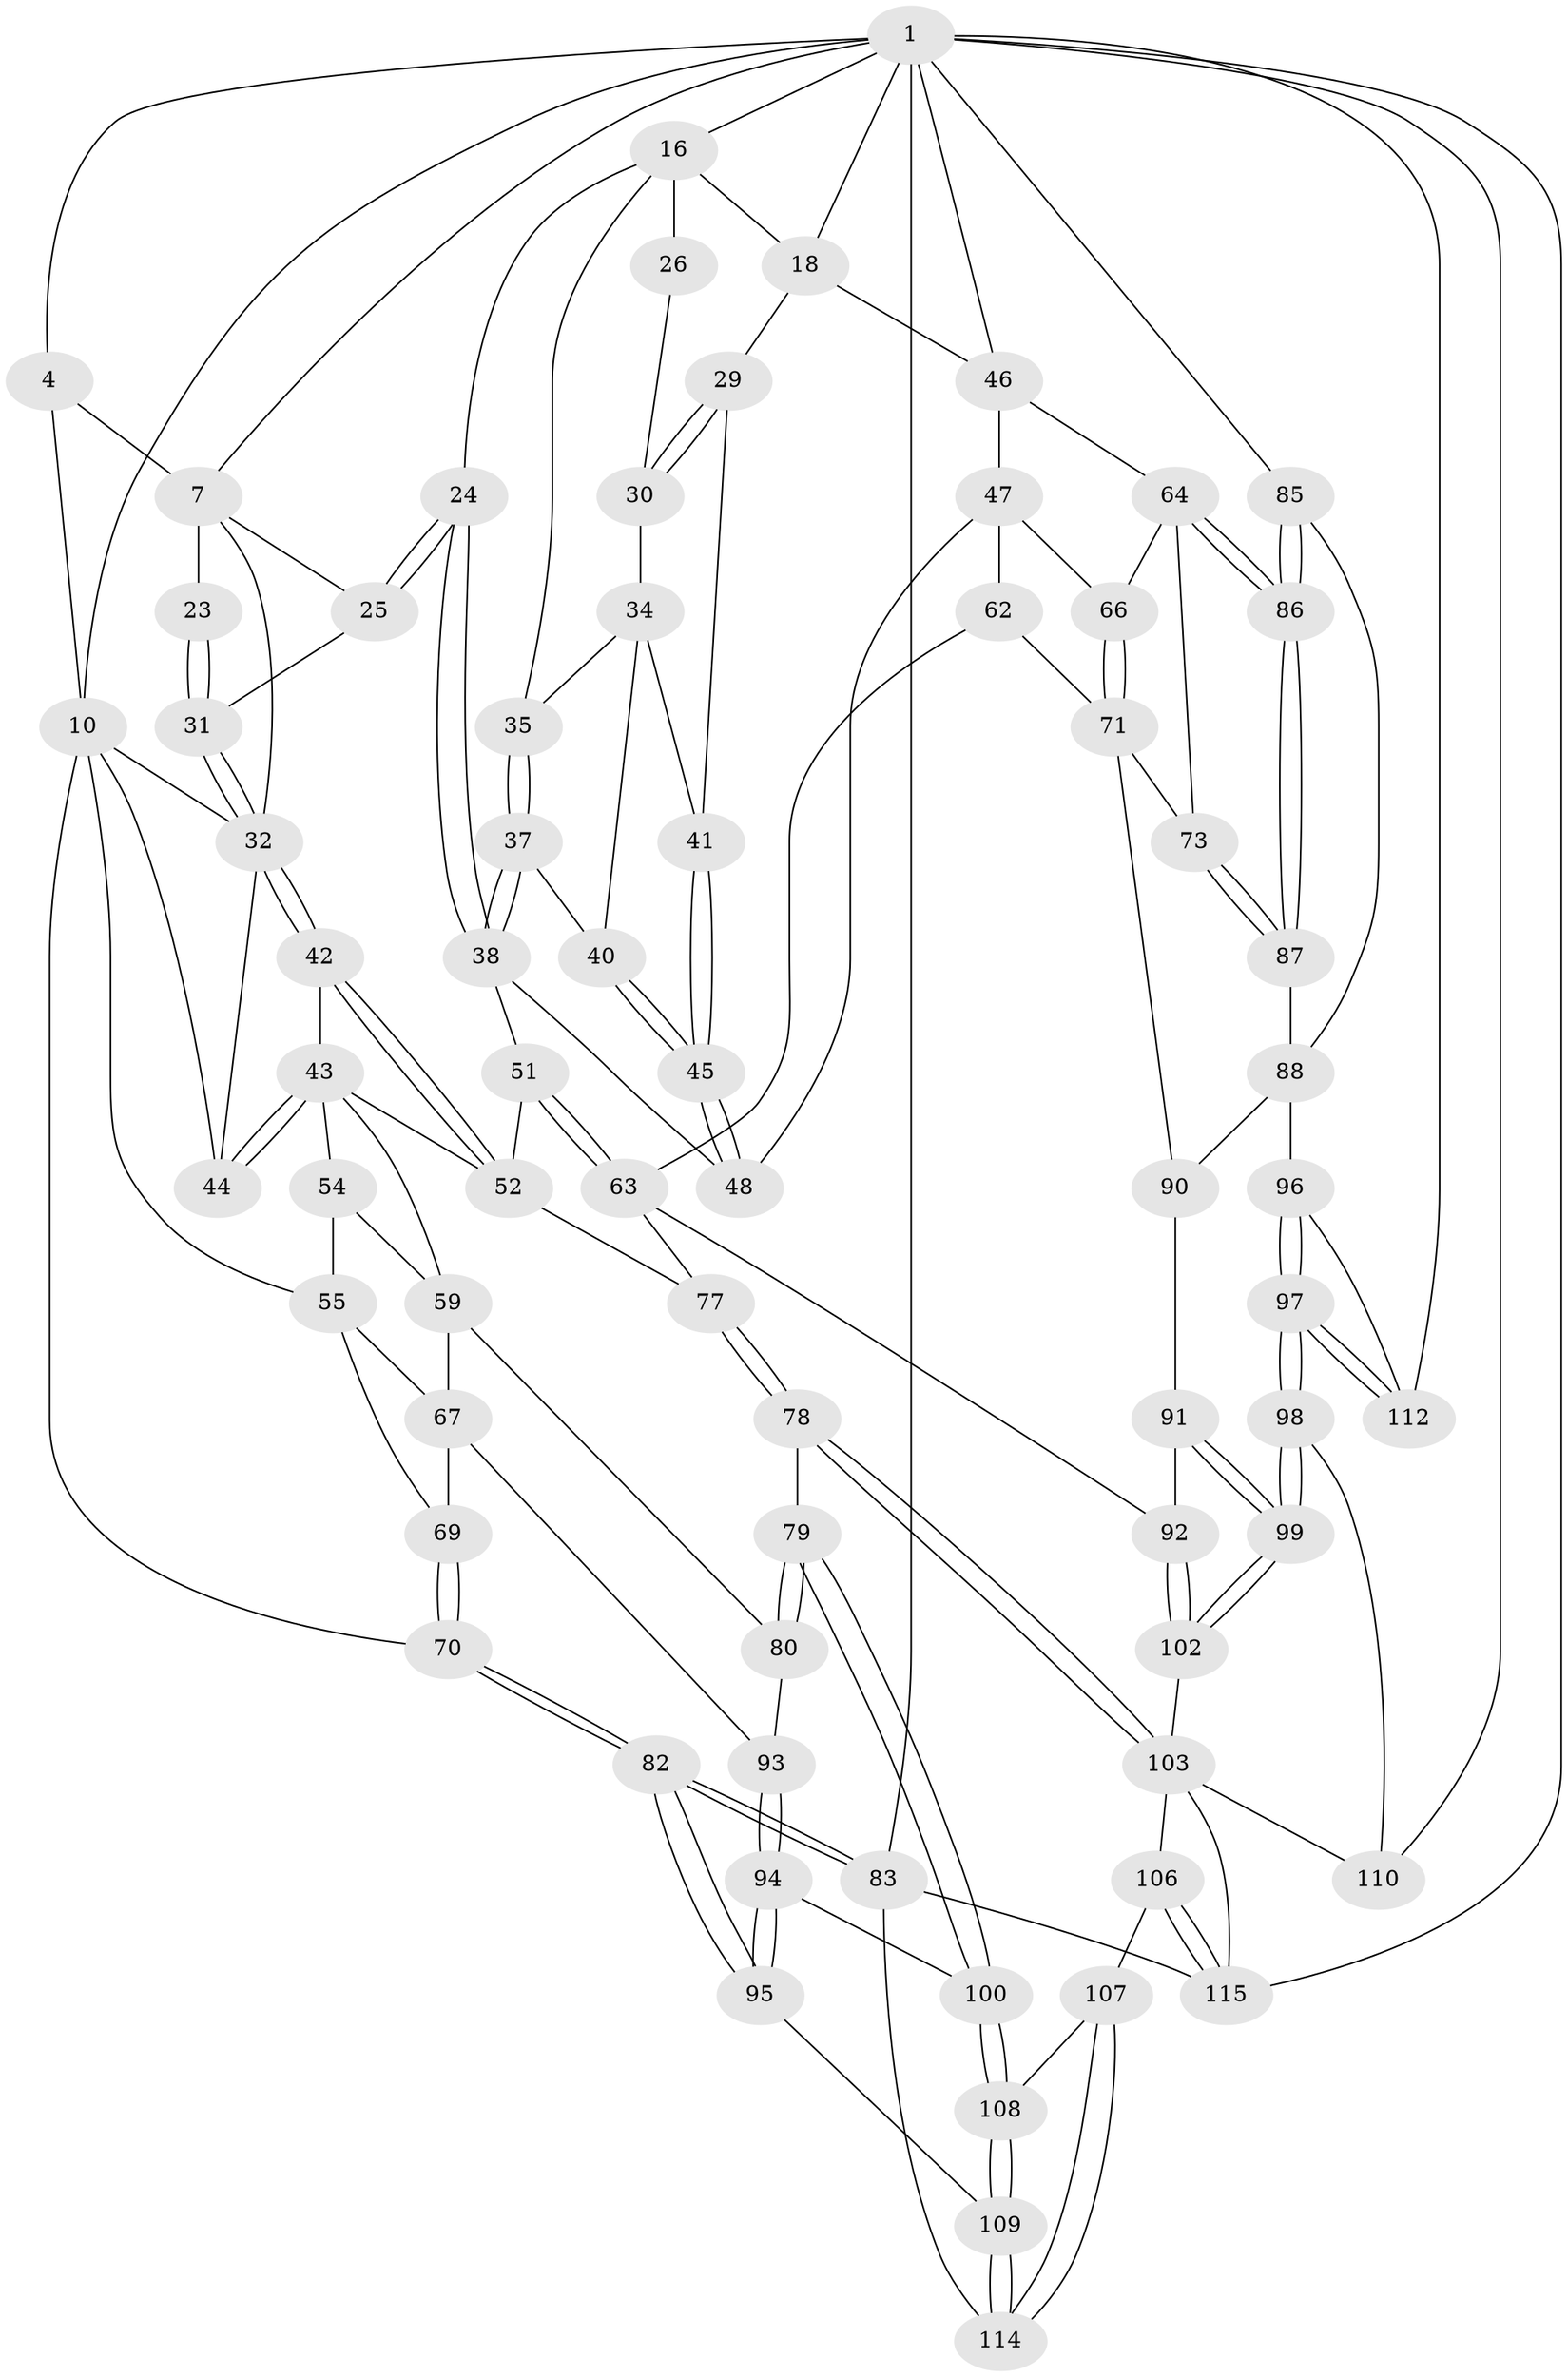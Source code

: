 // original degree distribution, {3: 0.016666666666666666, 6: 0.21666666666666667, 4: 0.23333333333333334, 5: 0.5333333333333333}
// Generated by graph-tools (version 1.1) at 2025/21/03/04/25 18:21:22]
// undirected, 72 vertices, 166 edges
graph export_dot {
graph [start="1"]
  node [color=gray90,style=filled];
  1 [pos="+0.6701433282672808+0",super="+5+2"];
  4 [pos="+0.398860892309679+0",super="+9"];
  7 [pos="+0.48220559948053077+0.11470210357886751",super="+8+22"];
  10 [pos="+0+0.13658248743244625",super="+56+11"];
  16 [pos="+0.6999208703796267+0",super="+17+20"];
  18 [pos="+0.9499920583680695+0.07576643101741747",super="+28"];
  23 [pos="+0.4008345666081225+0.17401848880163007"];
  24 [pos="+0.5871601837672158+0.30481013403006024"];
  25 [pos="+0.4848001893365316+0.2529076507537221"];
  26 [pos="+0.8587179919504214+0.17353449197434095"];
  29 [pos="+0.8881940709438017+0.2248362259060313"];
  30 [pos="+0.8592541435771923+0.17736124323235372"];
  31 [pos="+0.4126257207511641+0.2681920624687587"];
  32 [pos="+0.36968013334185607+0.28220448395406983",super="+33"];
  34 [pos="+0.7716553334921034+0.21987418551693982",super="+39"];
  35 [pos="+0.7684444605137261+0.21856216234568265"];
  37 [pos="+0.716777385915841+0.31568564387400394"];
  38 [pos="+0.5876490675149758+0.30760230822480583",super="+50"];
  40 [pos="+0.7615623906702198+0.3271780567892841"];
  41 [pos="+0.8230927223570365+0.27206866735420404"];
  42 [pos="+0.3451189810962076+0.38362828036374547"];
  43 [pos="+0.2751443481846448+0.40111917816363146",super="+53"];
  44 [pos="+0.25696707131978447+0.37177854998833704"];
  45 [pos="+0.7999697280936218+0.3436362547247919"];
  46 [pos="+1+0.3320900059639645",super="+49"];
  47 [pos="+0.8605890785305128+0.4211199698968658",super="+61"];
  48 [pos="+0.8433223664072365+0.4087732072070916"];
  51 [pos="+0.5488842605893415+0.45362072585504126"];
  52 [pos="+0.5485646567319086+0.4537453843454129",super="+57"];
  54 [pos="+0.2416063791240619+0.4332563602930974"];
  55 [pos="+0+0.4175139706639722",super="+68"];
  59 [pos="+0.33727629493877187+0.5706416728749889",super="+60+76"];
  62 [pos="+0.6856363977544657+0.570930764530847"];
  63 [pos="+0.6665472311120098+0.57110007888016",super="+81"];
  64 [pos="+1+0.5263892344877927",super="+65"];
  66 [pos="+0.8844645658337018+0.5387197603910002"];
  67 [pos="+0.19155017783385112+0.5484613117189576",super="+74"];
  69 [pos="+0.078743372643468+0.6212165973427802"];
  70 [pos="+0+0.7102856821279037"];
  71 [pos="+0.8619814089152505+0.5876656499333255",super="+72"];
  73 [pos="+0.942996766220423+0.6486231427598488"];
  77 [pos="+0.45798864745426837+0.6799558544793071"];
  78 [pos="+0.45098148527987947+0.697085928017809"];
  79 [pos="+0.3030300832124929+0.7096203822149285"];
  80 [pos="+0.2804488622140334+0.6582030967518059"];
  82 [pos="+0+0.7260519988935121"];
  83 [pos="+0+1",super="+117"];
  85 [pos="+1+0.8953296842161496"];
  86 [pos="+1+0.6435437707139781"];
  87 [pos="+0.9445038064057406+0.6892303465548948"];
  88 [pos="+0.9231833473809431+0.7064155965820417",super="+89+101"];
  90 [pos="+0.8276488189439967+0.6663523419450772"];
  91 [pos="+0.7881528385813886+0.6932040242145302"];
  92 [pos="+0.6550193263650618+0.7138521449349321"];
  93 [pos="+0.13338456482577826+0.7051530738355744"];
  94 [pos="+0.12516339473278448+0.7559077524736154"];
  95 [pos="+0.0949708191728624+0.795027814061154"];
  96 [pos="+0.8551101074131853+0.776624291188121",super="+104"];
  97 [pos="+0.7106324093321322+0.8804710538355571"];
  98 [pos="+0.706208001326725+0.8769369655268558"];
  99 [pos="+0.7027281373863052+0.8646429958052851"];
  100 [pos="+0.2886632718479879+0.7409263826534179"];
  102 [pos="+0.6533416294061704+0.7540003478758961"];
  103 [pos="+0.4728314720124244+0.7671801716999195",super="+105"];
  106 [pos="+0.3409537783688842+0.8712080309189608"];
  107 [pos="+0.3319552385357034+0.8641460072560163"];
  108 [pos="+0.2998778768012794+0.8239427817211821"];
  109 [pos="+0.12618814483041488+0.8604486327417089"];
  110 [pos="+0.5496790478941679+0.8998110423880519"];
  112 [pos="+0.8147670648356657+1"];
  114 [pos="+0.12957687367960544+0.9559985210404385"];
  115 [pos="+0.35393405222644286+0.9359442225027099",super="+116+118"];
  1 -- 16 [weight=2];
  1 -- 7;
  1 -- 4;
  1 -- 10;
  1 -- 110;
  1 -- 112;
  1 -- 18;
  1 -- 83 [weight=2];
  1 -- 85;
  1 -- 115;
  1 -- 46;
  4 -- 7 [weight=2];
  4 -- 10;
  7 -- 23 [weight=2];
  7 -- 25;
  7 -- 32;
  10 -- 70;
  10 -- 55;
  10 -- 32;
  10 -- 44;
  16 -- 18;
  16 -- 26 [weight=2];
  16 -- 35;
  16 -- 24;
  18 -- 29;
  18 -- 46;
  23 -- 31;
  23 -- 31;
  24 -- 25;
  24 -- 25;
  24 -- 38;
  24 -- 38;
  25 -- 31;
  26 -- 30;
  29 -- 30;
  29 -- 30;
  29 -- 41;
  30 -- 34;
  31 -- 32;
  31 -- 32;
  32 -- 42;
  32 -- 42;
  32 -- 44;
  34 -- 35;
  34 -- 40;
  34 -- 41;
  35 -- 37;
  35 -- 37;
  37 -- 38;
  37 -- 38;
  37 -- 40;
  38 -- 48;
  38 -- 51;
  40 -- 45;
  40 -- 45;
  41 -- 45;
  41 -- 45;
  42 -- 43;
  42 -- 52;
  42 -- 52;
  43 -- 44;
  43 -- 44;
  43 -- 59;
  43 -- 52;
  43 -- 54;
  45 -- 48;
  45 -- 48;
  46 -- 47;
  46 -- 64;
  47 -- 48;
  47 -- 66;
  47 -- 62;
  51 -- 52;
  51 -- 63;
  51 -- 63;
  52 -- 77;
  54 -- 55;
  54 -- 59;
  55 -- 67;
  55 -- 69;
  59 -- 67 [weight=2];
  59 -- 80;
  62 -- 63;
  62 -- 71;
  63 -- 92;
  63 -- 77;
  64 -- 86;
  64 -- 86;
  64 -- 73;
  64 -- 66;
  66 -- 71;
  66 -- 71;
  67 -- 93;
  67 -- 69;
  69 -- 70;
  69 -- 70;
  70 -- 82;
  70 -- 82;
  71 -- 73;
  71 -- 90;
  73 -- 87;
  73 -- 87;
  77 -- 78;
  77 -- 78;
  78 -- 79;
  78 -- 103;
  78 -- 103;
  79 -- 80;
  79 -- 80;
  79 -- 100;
  79 -- 100;
  80 -- 93;
  82 -- 83;
  82 -- 83;
  82 -- 95;
  82 -- 95;
  83 -- 114;
  83 -- 115;
  85 -- 86;
  85 -- 86;
  85 -- 88;
  86 -- 87;
  86 -- 87;
  87 -- 88;
  88 -- 90;
  88 -- 96 [weight=2];
  90 -- 91;
  91 -- 92;
  91 -- 99;
  91 -- 99;
  92 -- 102;
  92 -- 102;
  93 -- 94;
  93 -- 94;
  94 -- 95;
  94 -- 95;
  94 -- 100;
  95 -- 109;
  96 -- 97;
  96 -- 97;
  96 -- 112;
  97 -- 98;
  97 -- 98;
  97 -- 112;
  97 -- 112;
  98 -- 99;
  98 -- 99;
  98 -- 110;
  99 -- 102;
  99 -- 102;
  100 -- 108;
  100 -- 108;
  102 -- 103;
  103 -- 106;
  103 -- 110;
  103 -- 115;
  106 -- 107;
  106 -- 115;
  106 -- 115;
  107 -- 108;
  107 -- 114;
  107 -- 114;
  108 -- 109;
  108 -- 109;
  109 -- 114;
  109 -- 114;
}
